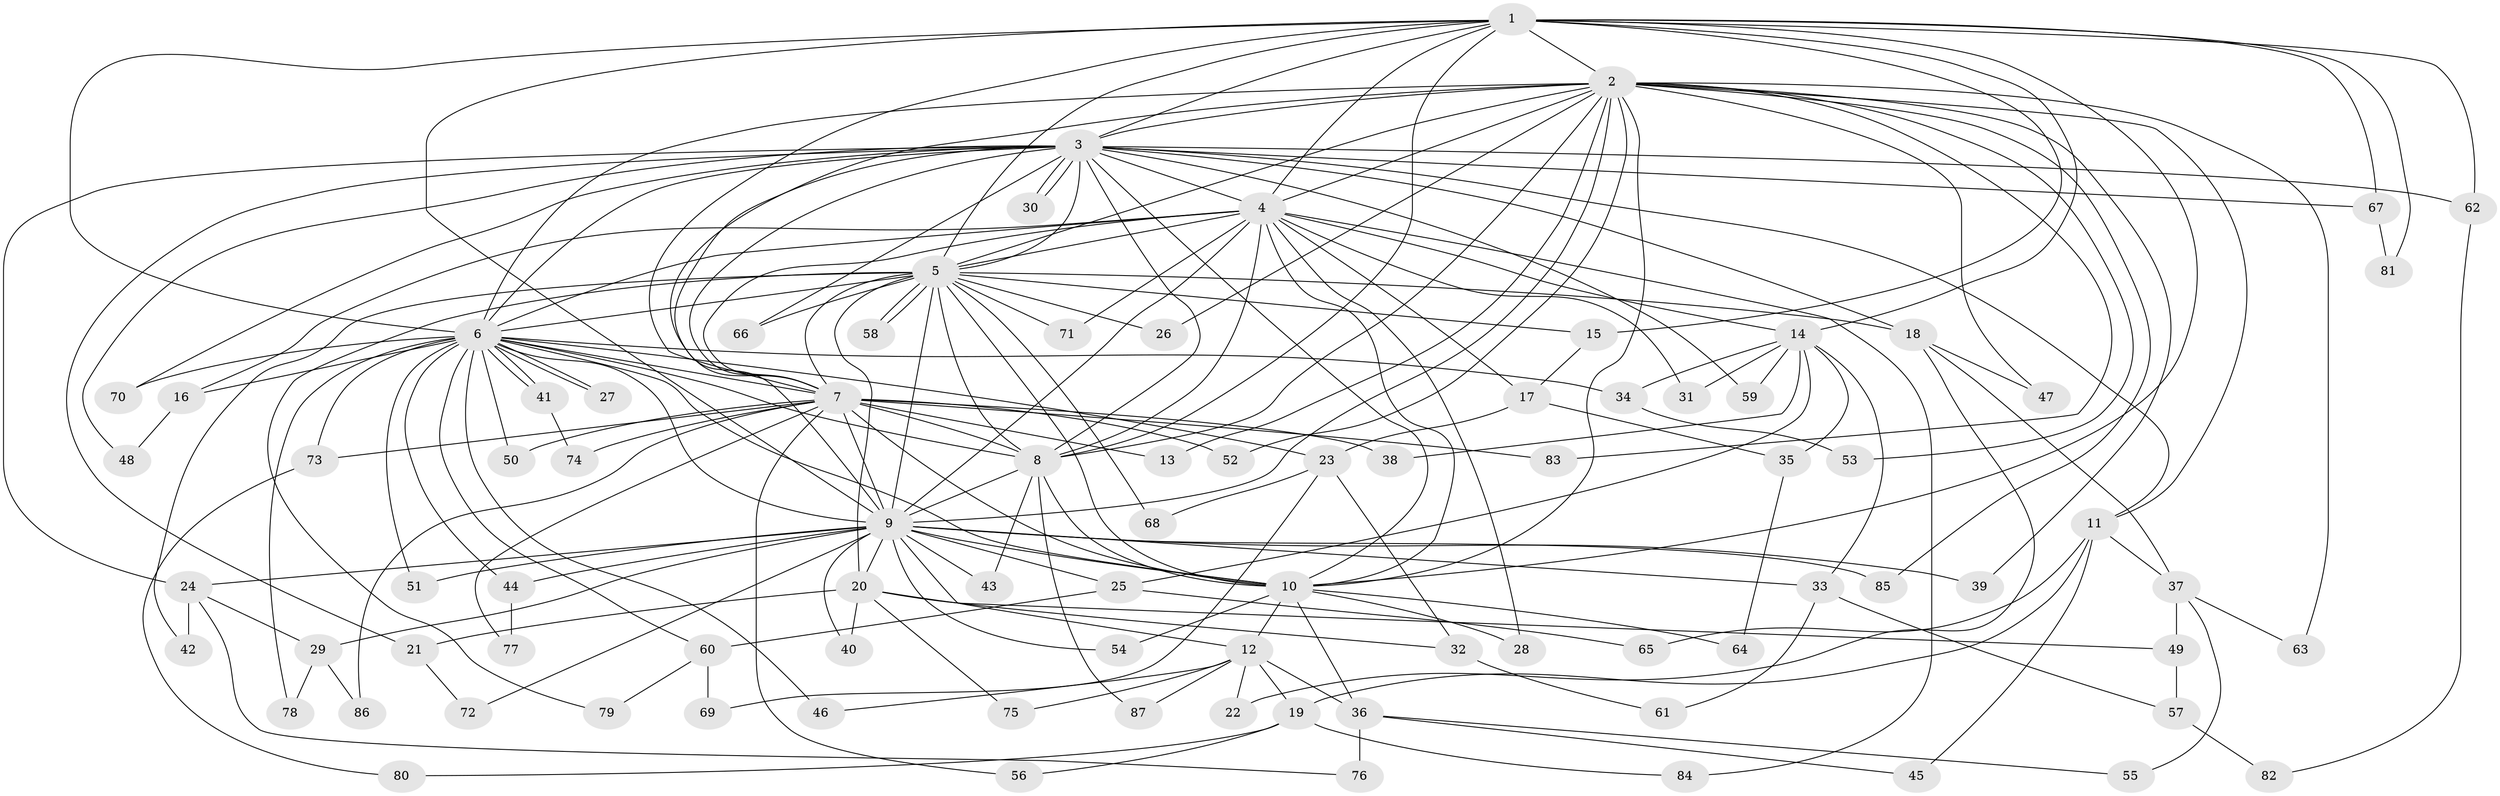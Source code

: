 // coarse degree distribution, {21: 0.016129032258064516, 16: 0.016129032258064516, 19: 0.016129032258064516, 14: 0.016129032258064516, 17: 0.016129032258064516, 22: 0.016129032258064516, 9: 0.03225806451612903, 18: 0.016129032258064516, 11: 0.03225806451612903, 10: 0.016129032258064516, 3: 0.1935483870967742, 4: 0.06451612903225806, 5: 0.06451612903225806, 7: 0.016129032258064516, 2: 0.46774193548387094}
// Generated by graph-tools (version 1.1) at 2025/41/03/06/25 10:41:39]
// undirected, 87 vertices, 199 edges
graph export_dot {
graph [start="1"]
  node [color=gray90,style=filled];
  1;
  2;
  3;
  4;
  5;
  6;
  7;
  8;
  9;
  10;
  11;
  12;
  13;
  14;
  15;
  16;
  17;
  18;
  19;
  20;
  21;
  22;
  23;
  24;
  25;
  26;
  27;
  28;
  29;
  30;
  31;
  32;
  33;
  34;
  35;
  36;
  37;
  38;
  39;
  40;
  41;
  42;
  43;
  44;
  45;
  46;
  47;
  48;
  49;
  50;
  51;
  52;
  53;
  54;
  55;
  56;
  57;
  58;
  59;
  60;
  61;
  62;
  63;
  64;
  65;
  66;
  67;
  68;
  69;
  70;
  71;
  72;
  73;
  74;
  75;
  76;
  77;
  78;
  79;
  80;
  81;
  82;
  83;
  84;
  85;
  86;
  87;
  1 -- 2;
  1 -- 3;
  1 -- 4;
  1 -- 5;
  1 -- 6;
  1 -- 7;
  1 -- 8;
  1 -- 9;
  1 -- 10;
  1 -- 14;
  1 -- 15;
  1 -- 62;
  1 -- 67;
  1 -- 81;
  2 -- 3;
  2 -- 4;
  2 -- 5;
  2 -- 6;
  2 -- 7;
  2 -- 8;
  2 -- 9;
  2 -- 10;
  2 -- 11;
  2 -- 13;
  2 -- 26;
  2 -- 39;
  2 -- 47;
  2 -- 52;
  2 -- 53;
  2 -- 63;
  2 -- 83;
  2 -- 85;
  3 -- 4;
  3 -- 5;
  3 -- 6;
  3 -- 7;
  3 -- 8;
  3 -- 9;
  3 -- 10;
  3 -- 11;
  3 -- 18;
  3 -- 21;
  3 -- 24;
  3 -- 30;
  3 -- 30;
  3 -- 48;
  3 -- 59;
  3 -- 62;
  3 -- 66;
  3 -- 67;
  3 -- 70;
  4 -- 5;
  4 -- 6;
  4 -- 7;
  4 -- 8;
  4 -- 9;
  4 -- 10;
  4 -- 14;
  4 -- 16;
  4 -- 17;
  4 -- 28;
  4 -- 31;
  4 -- 71;
  4 -- 84;
  5 -- 6;
  5 -- 7;
  5 -- 8;
  5 -- 9;
  5 -- 10;
  5 -- 15;
  5 -- 18;
  5 -- 20;
  5 -- 26;
  5 -- 42;
  5 -- 58;
  5 -- 58;
  5 -- 66;
  5 -- 68;
  5 -- 71;
  5 -- 79;
  6 -- 7;
  6 -- 8;
  6 -- 9;
  6 -- 10;
  6 -- 16;
  6 -- 23;
  6 -- 27;
  6 -- 27;
  6 -- 34;
  6 -- 41;
  6 -- 41;
  6 -- 44;
  6 -- 46;
  6 -- 50;
  6 -- 51;
  6 -- 60;
  6 -- 70;
  6 -- 73;
  6 -- 78;
  7 -- 8;
  7 -- 9;
  7 -- 10;
  7 -- 13;
  7 -- 38;
  7 -- 50;
  7 -- 52;
  7 -- 56;
  7 -- 73;
  7 -- 74;
  7 -- 77;
  7 -- 83;
  7 -- 86;
  8 -- 9;
  8 -- 10;
  8 -- 43;
  8 -- 87;
  9 -- 10;
  9 -- 12;
  9 -- 20;
  9 -- 24;
  9 -- 25;
  9 -- 29;
  9 -- 33;
  9 -- 39;
  9 -- 40;
  9 -- 43;
  9 -- 44;
  9 -- 51;
  9 -- 54;
  9 -- 72;
  9 -- 85;
  10 -- 12;
  10 -- 28;
  10 -- 36;
  10 -- 54;
  10 -- 64;
  11 -- 19;
  11 -- 37;
  11 -- 45;
  11 -- 65;
  12 -- 19;
  12 -- 22;
  12 -- 36;
  12 -- 46;
  12 -- 75;
  12 -- 87;
  14 -- 25;
  14 -- 31;
  14 -- 33;
  14 -- 34;
  14 -- 35;
  14 -- 38;
  14 -- 59;
  15 -- 17;
  16 -- 48;
  17 -- 23;
  17 -- 35;
  18 -- 22;
  18 -- 37;
  18 -- 47;
  19 -- 56;
  19 -- 80;
  19 -- 84;
  20 -- 21;
  20 -- 32;
  20 -- 40;
  20 -- 49;
  20 -- 75;
  21 -- 72;
  23 -- 32;
  23 -- 68;
  23 -- 69;
  24 -- 29;
  24 -- 42;
  24 -- 76;
  25 -- 60;
  25 -- 65;
  29 -- 78;
  29 -- 86;
  32 -- 61;
  33 -- 57;
  33 -- 61;
  34 -- 53;
  35 -- 64;
  36 -- 45;
  36 -- 55;
  36 -- 76;
  37 -- 49;
  37 -- 55;
  37 -- 63;
  41 -- 74;
  44 -- 77;
  49 -- 57;
  57 -- 82;
  60 -- 69;
  60 -- 79;
  62 -- 82;
  67 -- 81;
  73 -- 80;
}
